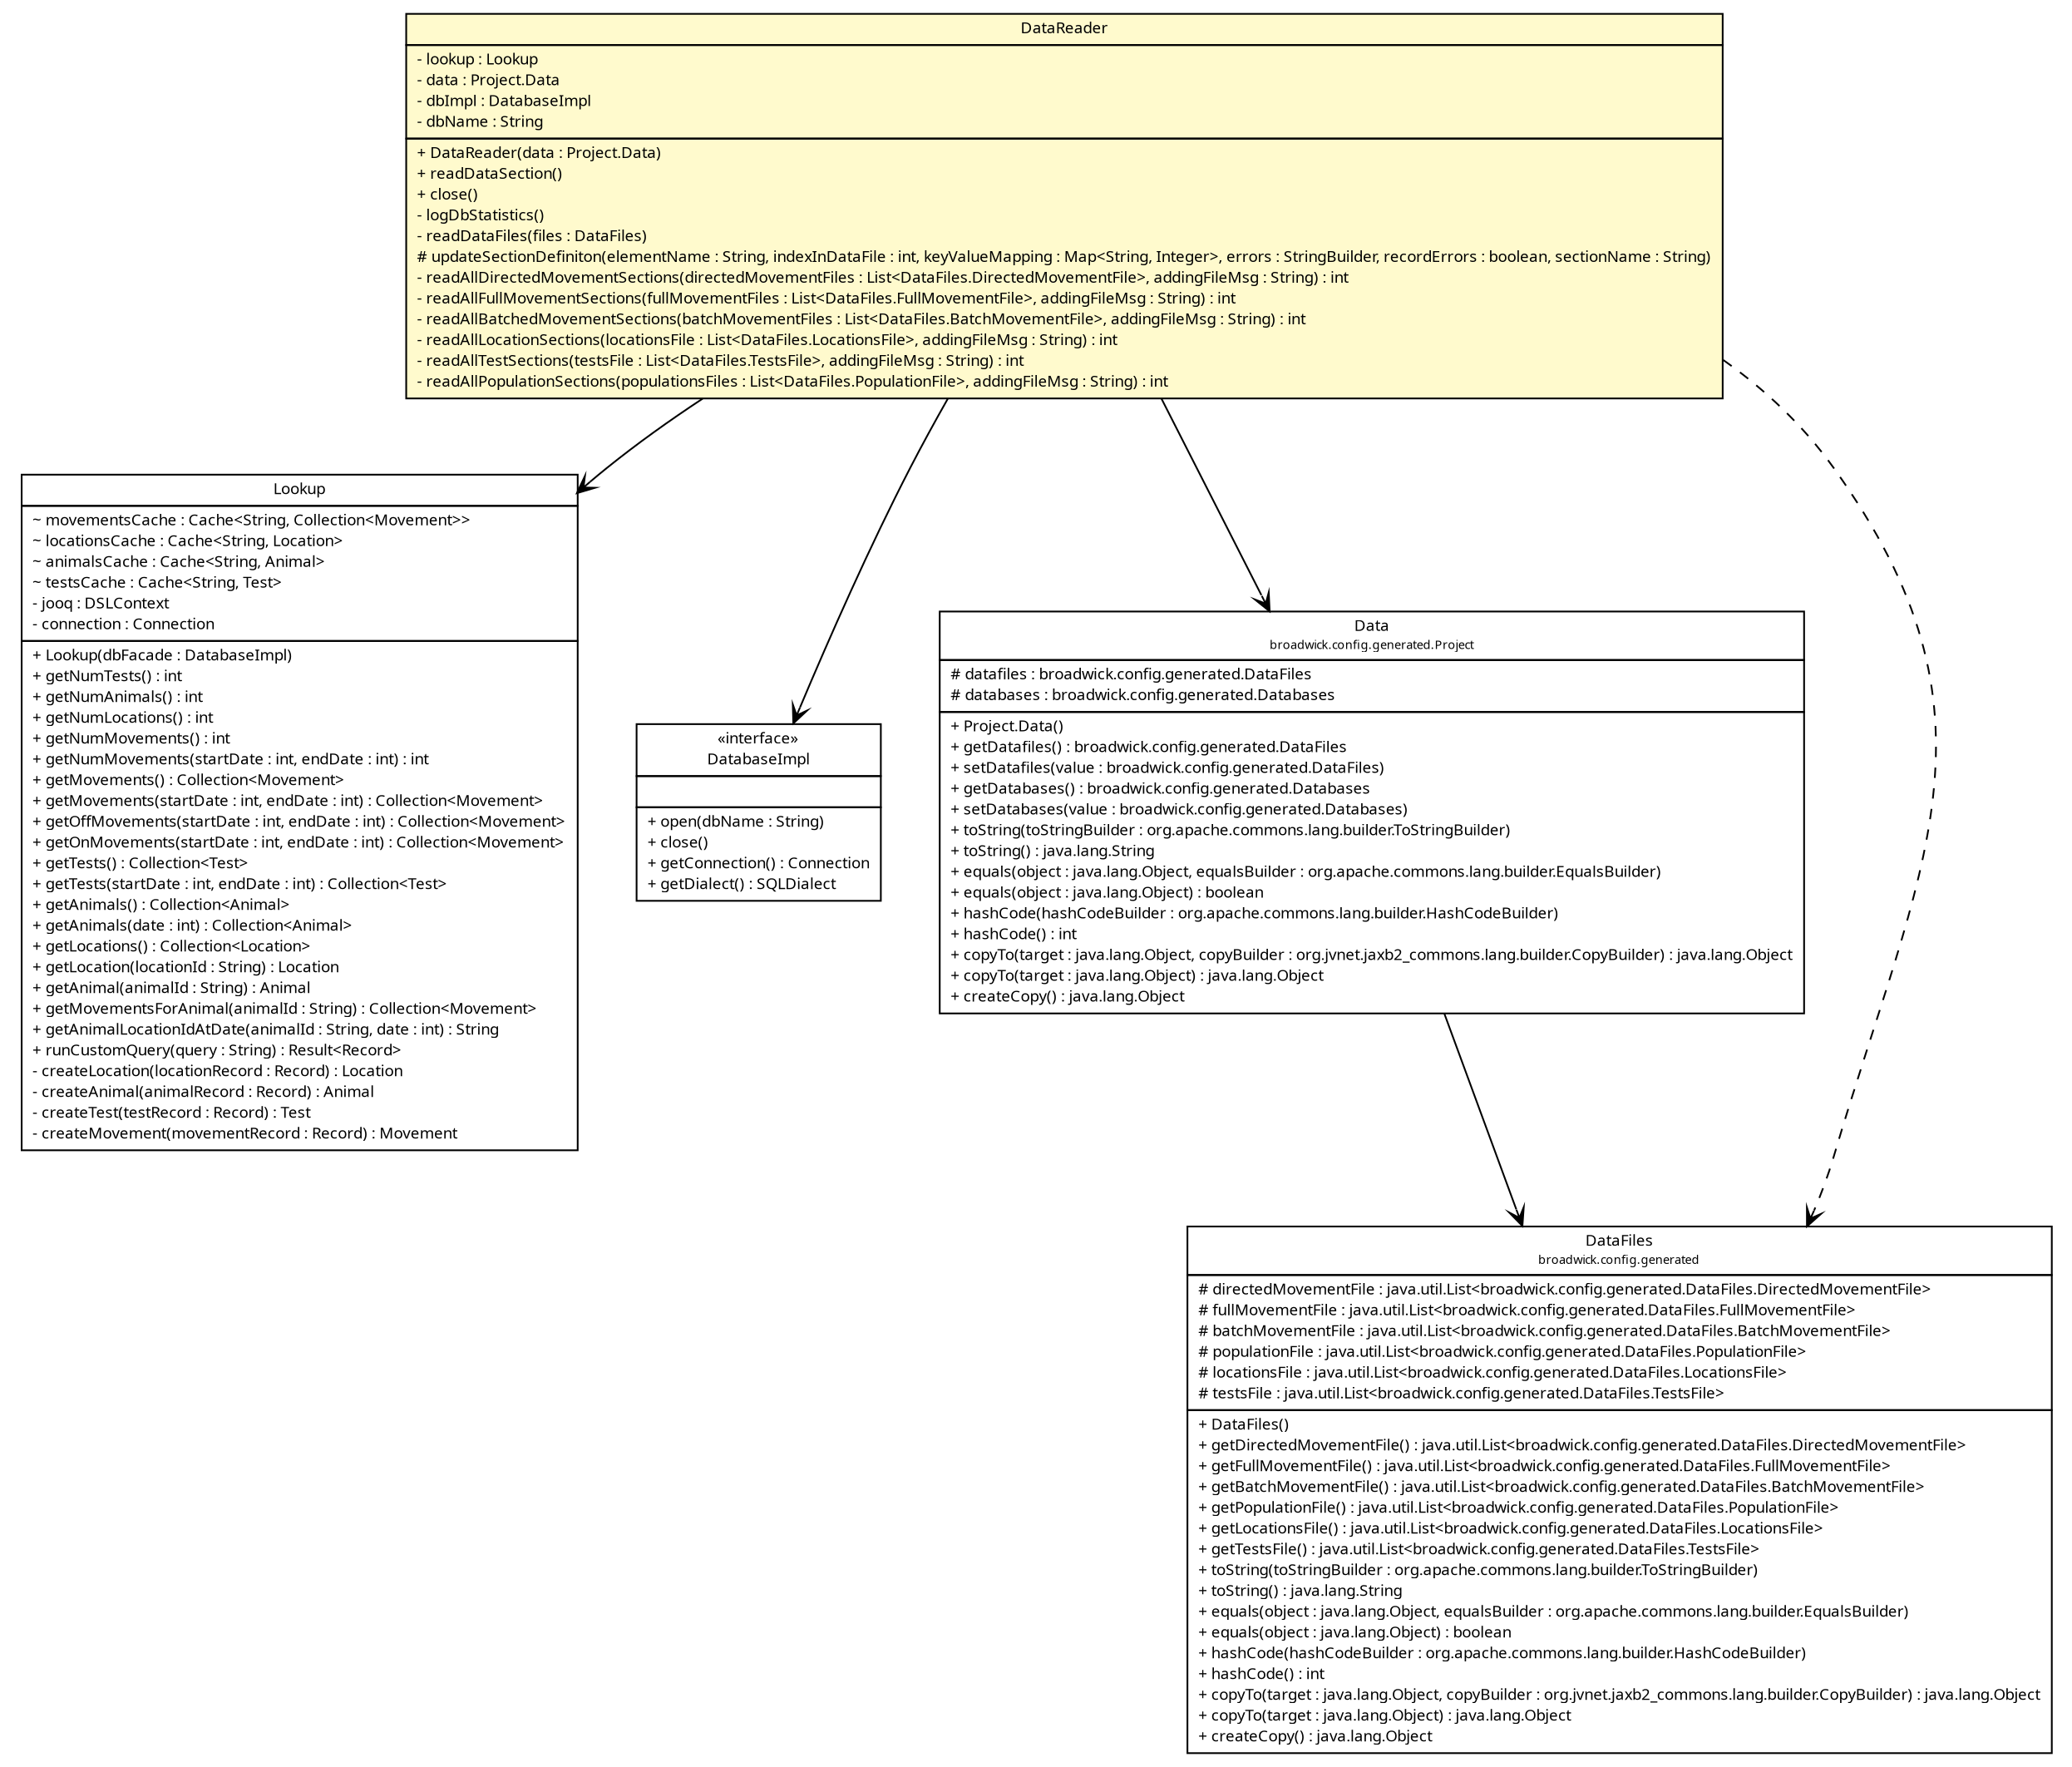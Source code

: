 #!/usr/local/bin/dot
#
# Class diagram 
# Generated by UMLGraph version R5_6 (http://www.umlgraph.org/)
#

digraph G {
	edge [fontname="Trebuchet MS",fontsize=10,labelfontname="Trebuchet MS",labelfontsize=10];
	node [fontname="Trebuchet MS",fontsize=10,shape=plaintext];
	nodesep=0.25;
	ranksep=0.5;
	// broadwick.data.Lookup
	c8444 [label=<<table title="broadwick.data.Lookup" border="0" cellborder="1" cellspacing="0" cellpadding="2" port="p" href="./Lookup.html">
		<tr><td><table border="0" cellspacing="0" cellpadding="1">
<tr><td align="center" balign="center"><font face="Trebuchet MS"> Lookup </font></td></tr>
		</table></td></tr>
		<tr><td><table border="0" cellspacing="0" cellpadding="1">
<tr><td align="left" balign="left"> ~ movementsCache : Cache&lt;String, Collection&lt;Movement&gt;&gt; </td></tr>
<tr><td align="left" balign="left"> ~ locationsCache : Cache&lt;String, Location&gt; </td></tr>
<tr><td align="left" balign="left"> ~ animalsCache : Cache&lt;String, Animal&gt; </td></tr>
<tr><td align="left" balign="left"> ~ testsCache : Cache&lt;String, Test&gt; </td></tr>
<tr><td align="left" balign="left"> - jooq : DSLContext </td></tr>
<tr><td align="left" balign="left"> - connection : Connection </td></tr>
		</table></td></tr>
		<tr><td><table border="0" cellspacing="0" cellpadding="1">
<tr><td align="left" balign="left"> + Lookup(dbFacade : DatabaseImpl) </td></tr>
<tr><td align="left" balign="left"> + getNumTests() : int </td></tr>
<tr><td align="left" balign="left"> + getNumAnimals() : int </td></tr>
<tr><td align="left" balign="left"> + getNumLocations() : int </td></tr>
<tr><td align="left" balign="left"> + getNumMovements() : int </td></tr>
<tr><td align="left" balign="left"> + getNumMovements(startDate : int, endDate : int) : int </td></tr>
<tr><td align="left" balign="left"> + getMovements() : Collection&lt;Movement&gt; </td></tr>
<tr><td align="left" balign="left"> + getMovements(startDate : int, endDate : int) : Collection&lt;Movement&gt; </td></tr>
<tr><td align="left" balign="left"> + getOffMovements(startDate : int, endDate : int) : Collection&lt;Movement&gt; </td></tr>
<tr><td align="left" balign="left"> + getOnMovements(startDate : int, endDate : int) : Collection&lt;Movement&gt; </td></tr>
<tr><td align="left" balign="left"> + getTests() : Collection&lt;Test&gt; </td></tr>
<tr><td align="left" balign="left"> + getTests(startDate : int, endDate : int) : Collection&lt;Test&gt; </td></tr>
<tr><td align="left" balign="left"> + getAnimals() : Collection&lt;Animal&gt; </td></tr>
<tr><td align="left" balign="left"> + getAnimals(date : int) : Collection&lt;Animal&gt; </td></tr>
<tr><td align="left" balign="left"> + getLocations() : Collection&lt;Location&gt; </td></tr>
<tr><td align="left" balign="left"> + getLocation(locationId : String) : Location </td></tr>
<tr><td align="left" balign="left"> + getAnimal(animalId : String) : Animal </td></tr>
<tr><td align="left" balign="left"> + getMovementsForAnimal(animalId : String) : Collection&lt;Movement&gt; </td></tr>
<tr><td align="left" balign="left"> + getAnimalLocationIdAtDate(animalId : String, date : int) : String </td></tr>
<tr><td align="left" balign="left"> + runCustomQuery(query : String) : Result&lt;Record&gt; </td></tr>
<tr><td align="left" balign="left"> - createLocation(locationRecord : Record) : Location </td></tr>
<tr><td align="left" balign="left"> - createAnimal(animalRecord : Record) : Animal </td></tr>
<tr><td align="left" balign="left"> - createTest(testRecord : Record) : Test </td></tr>
<tr><td align="left" balign="left"> - createMovement(movementRecord : Record) : Movement </td></tr>
		</table></td></tr>
		</table>>, URL="./Lookup.html", fontname="Trebuchet MS", fontcolor="black", fontsize=9.0];
	// broadwick.data.DataReader
	c8447 [label=<<table title="broadwick.data.DataReader" border="0" cellborder="1" cellspacing="0" cellpadding="2" port="p" bgcolor="lemonChiffon" href="./DataReader.html">
		<tr><td><table border="0" cellspacing="0" cellpadding="1">
<tr><td align="center" balign="center"><font face="Trebuchet MS"> DataReader </font></td></tr>
		</table></td></tr>
		<tr><td><table border="0" cellspacing="0" cellpadding="1">
<tr><td align="left" balign="left"> - lookup : Lookup </td></tr>
<tr><td align="left" balign="left"> - data : Project.Data </td></tr>
<tr><td align="left" balign="left"> - dbImpl : DatabaseImpl </td></tr>
<tr><td align="left" balign="left"> - dbName : String </td></tr>
		</table></td></tr>
		<tr><td><table border="0" cellspacing="0" cellpadding="1">
<tr><td align="left" balign="left"> + DataReader(data : Project.Data) </td></tr>
<tr><td align="left" balign="left"> + readDataSection() </td></tr>
<tr><td align="left" balign="left"> + close() </td></tr>
<tr><td align="left" balign="left"> - logDbStatistics() </td></tr>
<tr><td align="left" balign="left"> - readDataFiles(files : DataFiles) </td></tr>
<tr><td align="left" balign="left"> # updateSectionDefiniton(elementName : String, indexInDataFile : int, keyValueMapping : Map&lt;String, Integer&gt;, errors : StringBuilder, recordErrors : boolean, sectionName : String) </td></tr>
<tr><td align="left" balign="left"> - readAllDirectedMovementSections(directedMovementFiles : List&lt;DataFiles.DirectedMovementFile&gt;, addingFileMsg : String) : int </td></tr>
<tr><td align="left" balign="left"> - readAllFullMovementSections(fullMovementFiles : List&lt;DataFiles.FullMovementFile&gt;, addingFileMsg : String) : int </td></tr>
<tr><td align="left" balign="left"> - readAllBatchedMovementSections(batchMovementFiles : List&lt;DataFiles.BatchMovementFile&gt;, addingFileMsg : String) : int </td></tr>
<tr><td align="left" balign="left"> - readAllLocationSections(locationsFile : List&lt;DataFiles.LocationsFile&gt;, addingFileMsg : String) : int </td></tr>
<tr><td align="left" balign="left"> - readAllTestSections(testsFile : List&lt;DataFiles.TestsFile&gt;, addingFileMsg : String) : int </td></tr>
<tr><td align="left" balign="left"> - readAllPopulationSections(populationsFiles : List&lt;DataFiles.PopulationFile&gt;, addingFileMsg : String) : int </td></tr>
		</table></td></tr>
		</table>>, URL="./DataReader.html", fontname="Trebuchet MS", fontcolor="black", fontsize=9.0];
	// broadwick.data.DatabaseImpl
	c8448 [label=<<table title="broadwick.data.DatabaseImpl" border="0" cellborder="1" cellspacing="0" cellpadding="2" port="p" href="./DatabaseImpl.html">
		<tr><td><table border="0" cellspacing="0" cellpadding="1">
<tr><td align="center" balign="center"> &#171;interface&#187; </td></tr>
<tr><td align="center" balign="center"><font face="Trebuchet MS"> DatabaseImpl </font></td></tr>
		</table></td></tr>
		<tr><td><table border="0" cellspacing="0" cellpadding="1">
<tr><td align="left" balign="left">  </td></tr>
		</table></td></tr>
		<tr><td><table border="0" cellspacing="0" cellpadding="1">
<tr><td align="left" balign="left"> + open(dbName : String) </td></tr>
<tr><td align="left" balign="left"> + close() </td></tr>
<tr><td align="left" balign="left"> + getConnection() : Connection </td></tr>
<tr><td align="left" balign="left"> + getDialect() : SQLDialect </td></tr>
		</table></td></tr>
		</table>>, URL="./DatabaseImpl.html", fontname="Trebuchet MS", fontcolor="black", fontsize=9.0];
	// broadwick.config.generated.Project.Data
	c8528 [label=<<table title="broadwick.config.generated.Project.Data" border="0" cellborder="1" cellspacing="0" cellpadding="2" port="p" href="../config/generated/Project.Data.html">
		<tr><td><table border="0" cellspacing="0" cellpadding="1">
<tr><td align="center" balign="center"><font face="Trebuchet MS"> Data </font></td></tr>
<tr><td align="center" balign="center"><font face="Trebuchet MS" point-size="7.0"> broadwick.config.generated.Project </font></td></tr>
		</table></td></tr>
		<tr><td><table border="0" cellspacing="0" cellpadding="1">
<tr><td align="left" balign="left"> # datafiles : broadwick.config.generated.DataFiles </td></tr>
<tr><td align="left" balign="left"> # databases : broadwick.config.generated.Databases </td></tr>
		</table></td></tr>
		<tr><td><table border="0" cellspacing="0" cellpadding="1">
<tr><td align="left" balign="left"> + Project.Data() </td></tr>
<tr><td align="left" balign="left"> + getDatafiles() : broadwick.config.generated.DataFiles </td></tr>
<tr><td align="left" balign="left"> + setDatafiles(value : broadwick.config.generated.DataFiles) </td></tr>
<tr><td align="left" balign="left"> + getDatabases() : broadwick.config.generated.Databases </td></tr>
<tr><td align="left" balign="left"> + setDatabases(value : broadwick.config.generated.Databases) </td></tr>
<tr><td align="left" balign="left"> + toString(toStringBuilder : org.apache.commons.lang.builder.ToStringBuilder) </td></tr>
<tr><td align="left" balign="left"> + toString() : java.lang.String </td></tr>
<tr><td align="left" balign="left"> + equals(object : java.lang.Object, equalsBuilder : org.apache.commons.lang.builder.EqualsBuilder) </td></tr>
<tr><td align="left" balign="left"> + equals(object : java.lang.Object) : boolean </td></tr>
<tr><td align="left" balign="left"> + hashCode(hashCodeBuilder : org.apache.commons.lang.builder.HashCodeBuilder) </td></tr>
<tr><td align="left" balign="left"> + hashCode() : int </td></tr>
<tr><td align="left" balign="left"> + copyTo(target : java.lang.Object, copyBuilder : org.jvnet.jaxb2_commons.lang.builder.CopyBuilder) : java.lang.Object </td></tr>
<tr><td align="left" balign="left"> + copyTo(target : java.lang.Object) : java.lang.Object </td></tr>
<tr><td align="left" balign="left"> + createCopy() : java.lang.Object </td></tr>
		</table></td></tr>
		</table>>, URL="../config/generated/Project.Data.html", fontname="Trebuchet MS", fontcolor="black", fontsize=9.0];
	// broadwick.config.generated.DataFiles
	c8541 [label=<<table title="broadwick.config.generated.DataFiles" border="0" cellborder="1" cellspacing="0" cellpadding="2" port="p" href="../config/generated/DataFiles.html">
		<tr><td><table border="0" cellspacing="0" cellpadding="1">
<tr><td align="center" balign="center"><font face="Trebuchet MS"> DataFiles </font></td></tr>
<tr><td align="center" balign="center"><font face="Trebuchet MS" point-size="7.0"> broadwick.config.generated </font></td></tr>
		</table></td></tr>
		<tr><td><table border="0" cellspacing="0" cellpadding="1">
<tr><td align="left" balign="left"> # directedMovementFile : java.util.List&lt;broadwick.config.generated.DataFiles.DirectedMovementFile&gt; </td></tr>
<tr><td align="left" balign="left"> # fullMovementFile : java.util.List&lt;broadwick.config.generated.DataFiles.FullMovementFile&gt; </td></tr>
<tr><td align="left" balign="left"> # batchMovementFile : java.util.List&lt;broadwick.config.generated.DataFiles.BatchMovementFile&gt; </td></tr>
<tr><td align="left" balign="left"> # populationFile : java.util.List&lt;broadwick.config.generated.DataFiles.PopulationFile&gt; </td></tr>
<tr><td align="left" balign="left"> # locationsFile : java.util.List&lt;broadwick.config.generated.DataFiles.LocationsFile&gt; </td></tr>
<tr><td align="left" balign="left"> # testsFile : java.util.List&lt;broadwick.config.generated.DataFiles.TestsFile&gt; </td></tr>
		</table></td></tr>
		<tr><td><table border="0" cellspacing="0" cellpadding="1">
<tr><td align="left" balign="left"> + DataFiles() </td></tr>
<tr><td align="left" balign="left"> + getDirectedMovementFile() : java.util.List&lt;broadwick.config.generated.DataFiles.DirectedMovementFile&gt; </td></tr>
<tr><td align="left" balign="left"> + getFullMovementFile() : java.util.List&lt;broadwick.config.generated.DataFiles.FullMovementFile&gt; </td></tr>
<tr><td align="left" balign="left"> + getBatchMovementFile() : java.util.List&lt;broadwick.config.generated.DataFiles.BatchMovementFile&gt; </td></tr>
<tr><td align="left" balign="left"> + getPopulationFile() : java.util.List&lt;broadwick.config.generated.DataFiles.PopulationFile&gt; </td></tr>
<tr><td align="left" balign="left"> + getLocationsFile() : java.util.List&lt;broadwick.config.generated.DataFiles.LocationsFile&gt; </td></tr>
<tr><td align="left" balign="left"> + getTestsFile() : java.util.List&lt;broadwick.config.generated.DataFiles.TestsFile&gt; </td></tr>
<tr><td align="left" balign="left"> + toString(toStringBuilder : org.apache.commons.lang.builder.ToStringBuilder) </td></tr>
<tr><td align="left" balign="left"> + toString() : java.lang.String </td></tr>
<tr><td align="left" balign="left"> + equals(object : java.lang.Object, equalsBuilder : org.apache.commons.lang.builder.EqualsBuilder) </td></tr>
<tr><td align="left" balign="left"> + equals(object : java.lang.Object) : boolean </td></tr>
<tr><td align="left" balign="left"> + hashCode(hashCodeBuilder : org.apache.commons.lang.builder.HashCodeBuilder) </td></tr>
<tr><td align="left" balign="left"> + hashCode() : int </td></tr>
<tr><td align="left" balign="left"> + copyTo(target : java.lang.Object, copyBuilder : org.jvnet.jaxb2_commons.lang.builder.CopyBuilder) : java.lang.Object </td></tr>
<tr><td align="left" balign="left"> + copyTo(target : java.lang.Object) : java.lang.Object </td></tr>
<tr><td align="left" balign="left"> + createCopy() : java.lang.Object </td></tr>
		</table></td></tr>
		</table>>, URL="../config/generated/DataFiles.html", fontname="Trebuchet MS", fontcolor="black", fontsize=9.0];
	// broadwick.data.DataReader NAVASSOC broadwick.data.Lookup
	c8447:p -> c8444:p [taillabel="", label="", headlabel="", fontname="Trebuchet MS", fontcolor="black", fontsize=10.0, color="black", arrowhead=open];
	// broadwick.data.DataReader NAVASSOC broadwick.config.generated.Project.Data
	c8447:p -> c8528:p [taillabel="", label="", headlabel="", fontname="Trebuchet MS", fontcolor="black", fontsize=10.0, color="black", arrowhead=open];
	// broadwick.data.DataReader NAVASSOC broadwick.data.DatabaseImpl
	c8447:p -> c8448:p [taillabel="", label="", headlabel="", fontname="Trebuchet MS", fontcolor="black", fontsize=10.0, color="black", arrowhead=open];
	// broadwick.config.generated.Project.Data NAVASSOC broadwick.config.generated.DataFiles
	c8528:p -> c8541:p [taillabel="", label="", headlabel="", fontname="Trebuchet MS", fontcolor="black", fontsize=10.0, color="black", arrowhead=open];
	// broadwick.data.DataReader DEPEND broadwick.config.generated.DataFiles
	c8447:p -> c8541:p [taillabel="", label="", headlabel="", fontname="Trebuchet MS", fontcolor="black", fontsize=10.0, color="black", arrowhead=open, style=dashed];
}

